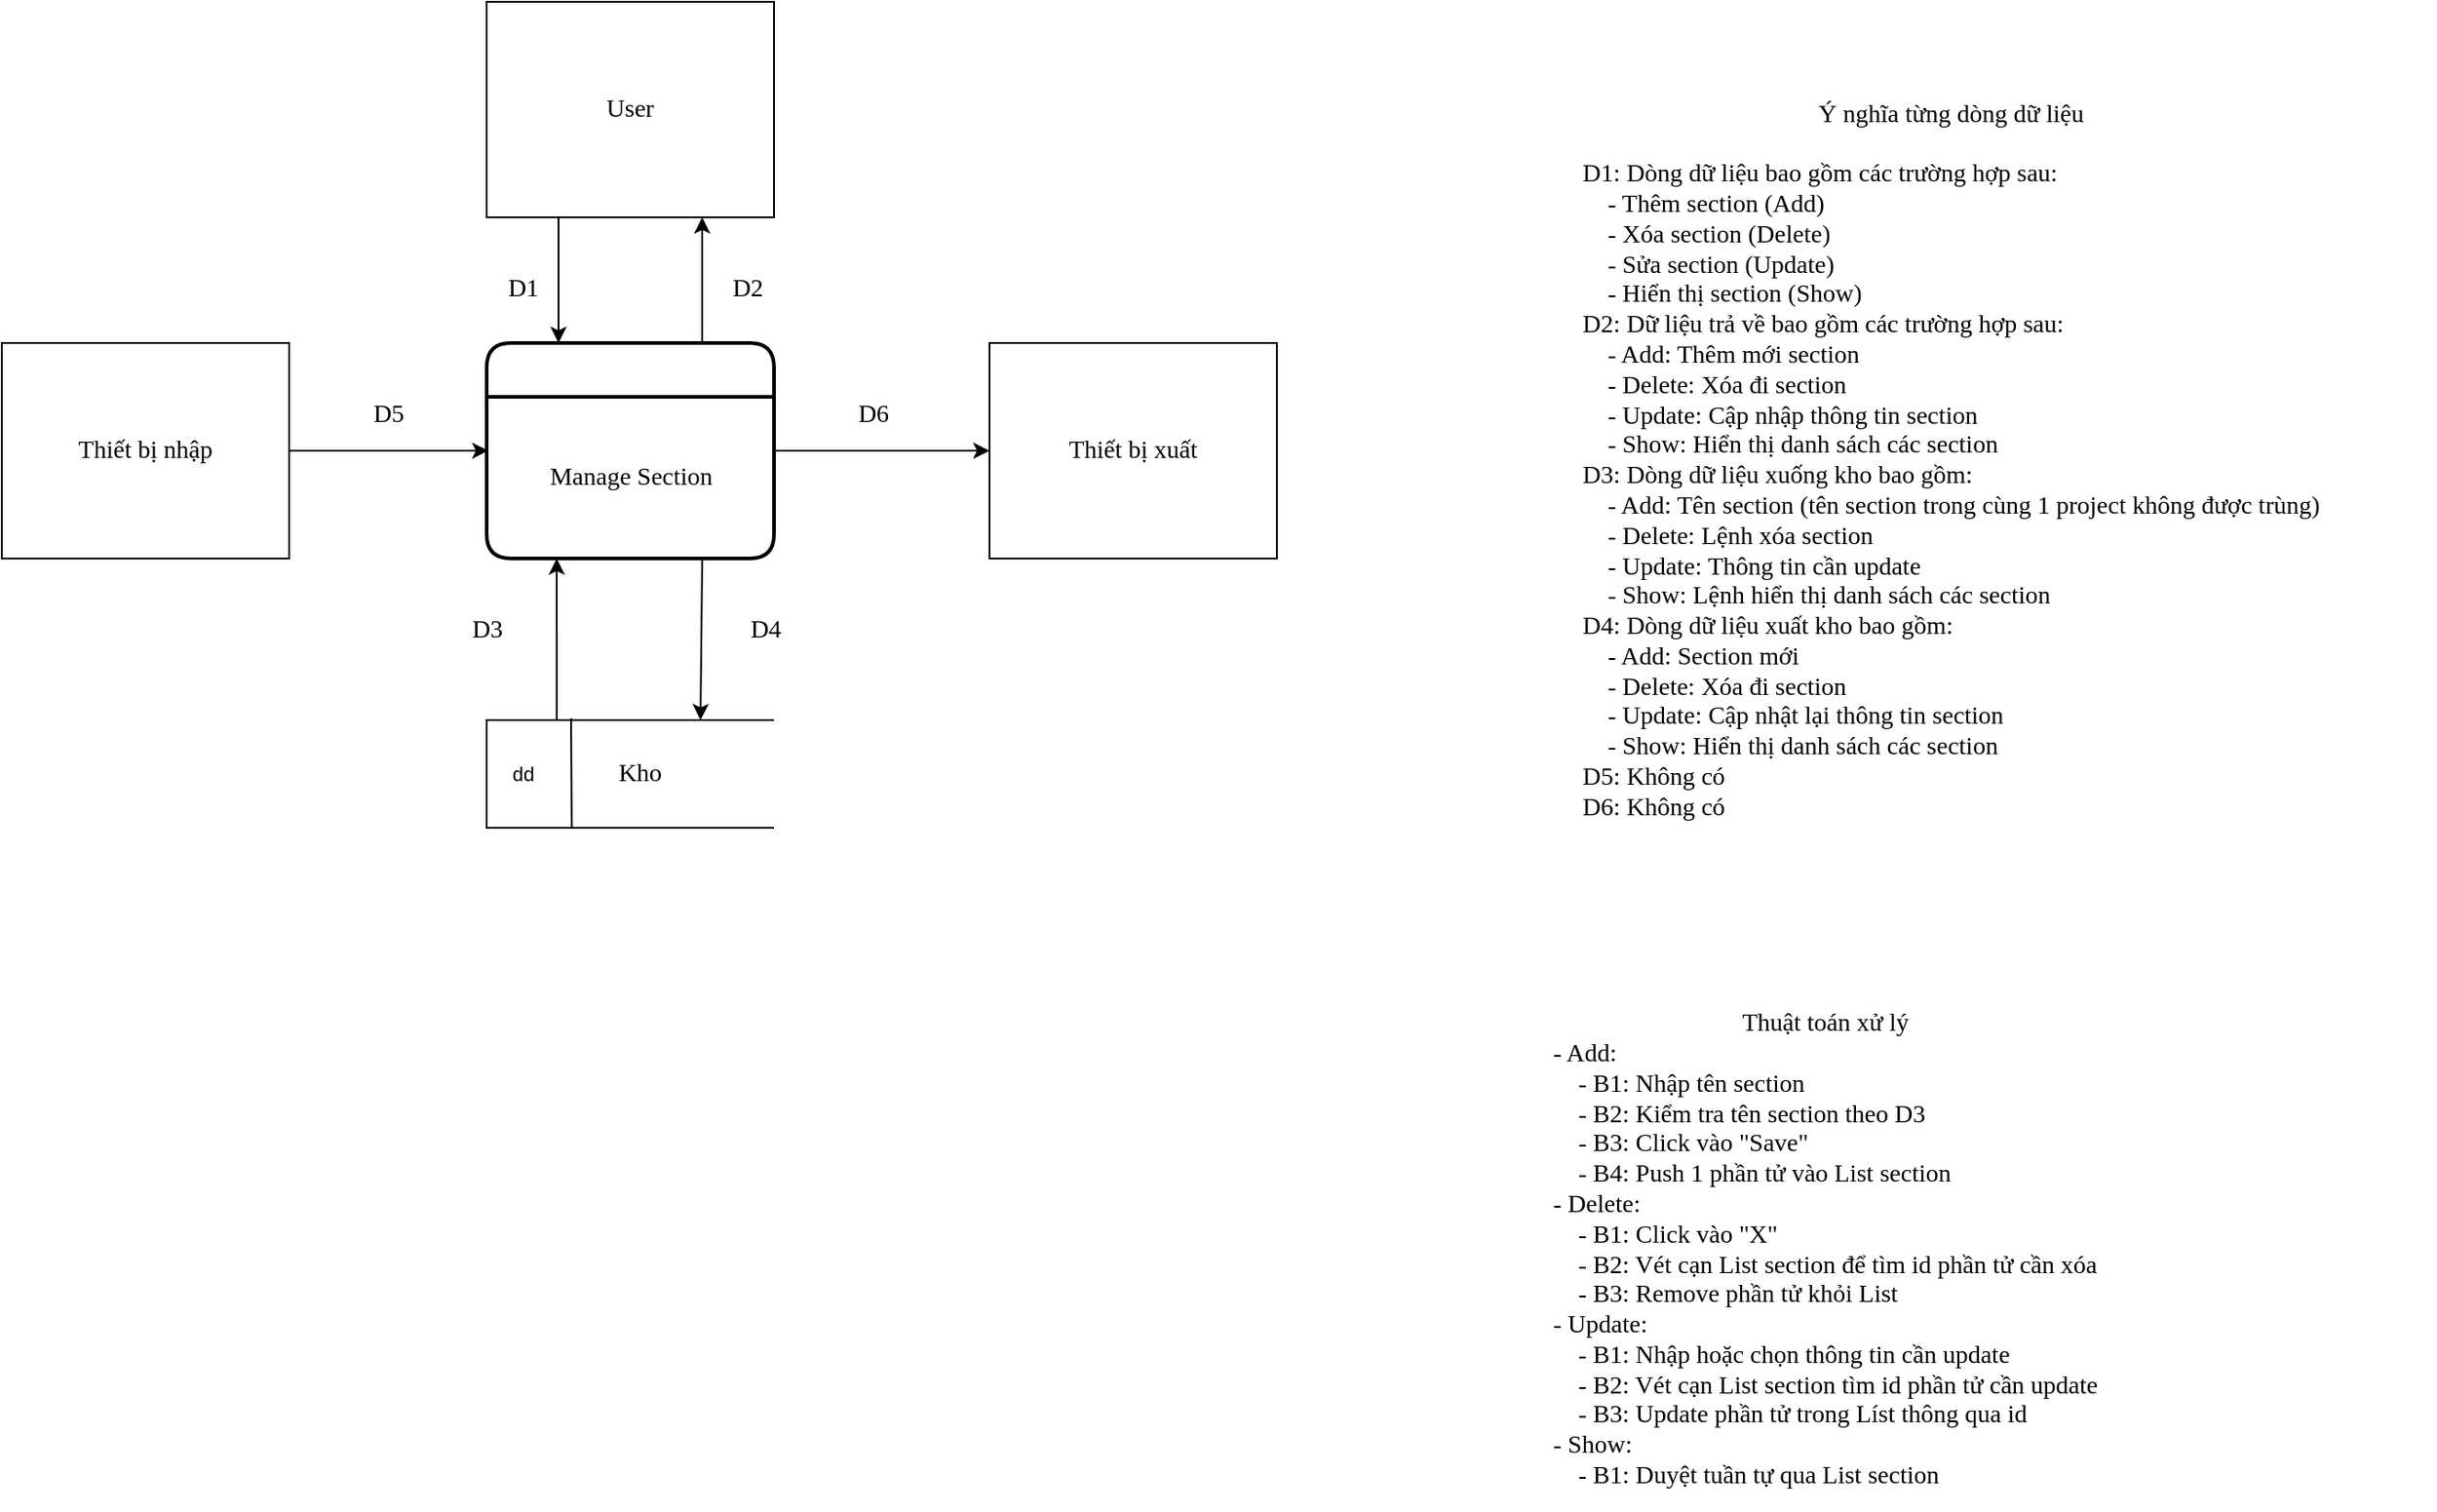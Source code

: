 <mxfile version="13.9.2" type="google"><diagram id="qJateG0RWII4GBXqpmfL" name="Page-1"><mxGraphModel dx="868" dy="1592" grid="1" gridSize="10" guides="1" tooltips="1" connect="1" arrows="1" fold="1" page="1" pageScale="1" pageWidth="850" pageHeight="1100" math="0" shadow="0"><root><mxCell id="0"/><mxCell id="1" parent="0"/><mxCell id="ie2MJHFtehJqOsSAm1um-1" value="" style="swimlane;childLayout=stackLayout;horizontal=1;startSize=30;horizontalStack=0;rounded=1;fontSize=14;fontStyle=0;strokeWidth=2;resizeParent=0;resizeLast=1;shadow=0;dashed=0;align=center;html=1;fontFamily=Verdana;" vertex="1" parent="1"><mxGeometry x="320" y="150" width="160" height="120" as="geometry"/></mxCell><mxCell id="ie2MJHFtehJqOsSAm1um-2" value="&lt;font style=&quot;font-size: 14px&quot; face=&quot;Verdana&quot;&gt;Manage Section&lt;br&gt;&lt;/font&gt;" style="text;html=1;align=center;verticalAlign=middle;resizable=0;points=[];autosize=1;fontFamily=Verdana;" vertex="1" parent="ie2MJHFtehJqOsSAm1um-1"><mxGeometry y="30" width="160" height="90" as="geometry"/></mxCell><mxCell id="ie2MJHFtehJqOsSAm1um-3" value="&lt;font style=&quot;font-size: 14px&quot; face=&quot;Verdana&quot;&gt;User&lt;/font&gt;" style="rounded=0;whiteSpace=wrap;html=1;" vertex="1" parent="1"><mxGeometry x="320" y="-40" width="160" height="120" as="geometry"/></mxCell><mxCell id="ie2MJHFtehJqOsSAm1um-4" value="&lt;font style=&quot;font-size: 14px&quot; face=&quot;Verdana&quot;&gt;Thiết bị xuất&lt;/font&gt;" style="rounded=0;whiteSpace=wrap;html=1;" vertex="1" parent="1"><mxGeometry x="600" y="150" width="160" height="120" as="geometry"/></mxCell><mxCell id="ie2MJHFtehJqOsSAm1um-5" value="&lt;font style=&quot;font-size: 14px&quot; face=&quot;Verdana&quot;&gt;Thiết bị nhập&lt;/font&gt;" style="rounded=0;whiteSpace=wrap;html=1;" vertex="1" parent="1"><mxGeometry x="50" y="150" width="160" height="120" as="geometry"/></mxCell><mxCell id="ie2MJHFtehJqOsSAm1um-6" value="&amp;nbsp; &amp;nbsp; &amp;nbsp; &amp;nbsp; &amp;nbsp; &amp;nbsp; &amp;nbsp; &amp;nbsp; &amp;nbsp; &amp;nbsp; &amp;nbsp; &amp;nbsp; &amp;nbsp; &amp;nbsp;&amp;nbsp;" style="strokeWidth=1;html=1;shape=mxgraph.flowchart.annotation_1;align=left;pointerEvents=1;" vertex="1" parent="1"><mxGeometry x="320" y="360" width="160" height="60" as="geometry"/></mxCell><mxCell id="ie2MJHFtehJqOsSAm1um-7" value="dd" style="endArrow=none;html=1;entryX=0.296;entryY=1.006;entryDx=0;entryDy=0;entryPerimeter=0;" edge="1" parent="1"><mxGeometry x="-0.003" y="-27" width="50" height="50" relative="1" as="geometry"><mxPoint x="367" y="359" as="sourcePoint"/><mxPoint x="367.36" y="420.36" as="targetPoint"/><mxPoint as="offset"/></mxGeometry></mxCell><mxCell id="ie2MJHFtehJqOsSAm1um-8" value="&lt;font style=&quot;font-size: 14px&quot;&gt;Kho&lt;/font&gt;" style="text;html=1;align=center;verticalAlign=middle;resizable=0;points=[];autosize=1;fontFamily=Verdana;" vertex="1" parent="1"><mxGeometry x="385" y="380" width="40" height="20" as="geometry"/></mxCell><mxCell id="ie2MJHFtehJqOsSAm1um-9" value="" style="endArrow=classic;html=1;fontFamily=Verdana;exitX=0.25;exitY=1;exitDx=0;exitDy=0;entryX=0.25;entryY=0;entryDx=0;entryDy=0;" edge="1" parent="1" source="ie2MJHFtehJqOsSAm1um-3" target="ie2MJHFtehJqOsSAm1um-1"><mxGeometry width="50" height="50" relative="1" as="geometry"><mxPoint x="400" y="250" as="sourcePoint"/><mxPoint x="450" y="200" as="targetPoint"/></mxGeometry></mxCell><mxCell id="ie2MJHFtehJqOsSAm1um-10" value="" style="endArrow=classic;html=1;fontFamily=Verdana;exitX=0.75;exitY=0;exitDx=0;exitDy=0;entryX=0.75;entryY=1;entryDx=0;entryDy=0;" edge="1" parent="1" source="ie2MJHFtehJqOsSAm1um-1" target="ie2MJHFtehJqOsSAm1um-3"><mxGeometry width="50" height="50" relative="1" as="geometry"><mxPoint x="370" y="90" as="sourcePoint"/><mxPoint x="370" y="160" as="targetPoint"/></mxGeometry></mxCell><mxCell id="ie2MJHFtehJqOsSAm1um-11" value="" style="endArrow=classic;html=1;fontFamily=Verdana;entryX=0.006;entryY=0.333;entryDx=0;entryDy=0;entryPerimeter=0;exitX=1;exitY=0.5;exitDx=0;exitDy=0;" edge="1" parent="1" source="ie2MJHFtehJqOsSAm1um-5" target="ie2MJHFtehJqOsSAm1um-2"><mxGeometry width="50" height="50" relative="1" as="geometry"><mxPoint x="211" y="181" as="sourcePoint"/><mxPoint x="380" y="170" as="targetPoint"/></mxGeometry></mxCell><mxCell id="ie2MJHFtehJqOsSAm1um-12" value="" style="endArrow=classic;html=1;fontFamily=Verdana;exitX=1;exitY=0.333;exitDx=0;exitDy=0;entryX=0;entryY=0.5;entryDx=0;entryDy=0;exitPerimeter=0;" edge="1" parent="1" source="ie2MJHFtehJqOsSAm1um-2" target="ie2MJHFtehJqOsSAm1um-4"><mxGeometry width="50" height="50" relative="1" as="geometry"><mxPoint x="390" y="110" as="sourcePoint"/><mxPoint x="390" y="180" as="targetPoint"/></mxGeometry></mxCell><mxCell id="ie2MJHFtehJqOsSAm1um-13" value="" style="endArrow=classic;html=1;fontFamily=Verdana;exitX=0.75;exitY=1.011;exitDx=0;exitDy=0;exitPerimeter=0;entryX=0.744;entryY=0;entryDx=0;entryDy=0;entryPerimeter=0;" edge="1" parent="1" source="ie2MJHFtehJqOsSAm1um-2" target="ie2MJHFtehJqOsSAm1um-6"><mxGeometry width="50" height="50" relative="1" as="geometry"><mxPoint x="400" y="120" as="sourcePoint"/><mxPoint x="436" y="358" as="targetPoint"/></mxGeometry></mxCell><mxCell id="ie2MJHFtehJqOsSAm1um-14" value="" style="endArrow=classic;html=1;fontFamily=Verdana;exitX=0.244;exitY=0;exitDx=0;exitDy=0;exitPerimeter=0;" edge="1" parent="1" source="ie2MJHFtehJqOsSAm1um-6"><mxGeometry width="50" height="50" relative="1" as="geometry"><mxPoint x="359" y="355" as="sourcePoint"/><mxPoint x="359" y="270" as="targetPoint"/></mxGeometry></mxCell><mxCell id="ie2MJHFtehJqOsSAm1um-15" value="&lt;div style=&quot;font-size: 14px&quot;&gt;&lt;font style=&quot;font-size: 14px&quot;&gt;D1&lt;/font&gt;&lt;/div&gt;" style="text;html=1;align=center;verticalAlign=middle;resizable=0;points=[];autosize=1;fontFamily=Verdana;" vertex="1" parent="1"><mxGeometry x="320" y="110" width="40" height="20" as="geometry"/></mxCell><mxCell id="ie2MJHFtehJqOsSAm1um-16" value="&lt;div style=&quot;font-size: 14px&quot;&gt;&lt;font style=&quot;font-size: 14px&quot;&gt;D4&lt;/font&gt;&lt;/div&gt;" style="text;html=1;align=center;verticalAlign=middle;resizable=0;points=[];autosize=1;fontFamily=Verdana;" vertex="1" parent="1"><mxGeometry x="455" y="300" width="40" height="20" as="geometry"/></mxCell><mxCell id="ie2MJHFtehJqOsSAm1um-17" value="&lt;div style=&quot;font-size: 14px&quot;&gt;&lt;font style=&quot;font-size: 14px&quot;&gt;D3&lt;/font&gt;&lt;/div&gt;" style="text;html=1;align=center;verticalAlign=middle;resizable=0;points=[];autosize=1;fontFamily=Verdana;" vertex="1" parent="1"><mxGeometry x="300" y="300" width="40" height="20" as="geometry"/></mxCell><mxCell id="ie2MJHFtehJqOsSAm1um-18" value="&lt;div style=&quot;font-size: 14px&quot;&gt;&lt;font style=&quot;font-size: 14px&quot;&gt;D6&lt;/font&gt;&lt;/div&gt;" style="text;html=1;align=center;verticalAlign=middle;resizable=0;points=[];autosize=1;fontFamily=Verdana;" vertex="1" parent="1"><mxGeometry x="515" y="180" width="40" height="20" as="geometry"/></mxCell><mxCell id="ie2MJHFtehJqOsSAm1um-19" value="&lt;div style=&quot;font-size: 14px&quot;&gt;&lt;font style=&quot;font-size: 14px&quot;&gt;D5&lt;/font&gt;&lt;/div&gt;" style="text;html=1;align=center;verticalAlign=middle;resizable=0;points=[];autosize=1;fontFamily=Verdana;" vertex="1" parent="1"><mxGeometry x="245" y="180" width="40" height="20" as="geometry"/></mxCell><mxCell id="ie2MJHFtehJqOsSAm1um-20" value="&lt;div style=&quot;font-size: 14px&quot;&gt;&lt;font style=&quot;font-size: 14px&quot;&gt;D2&lt;/font&gt;&lt;/div&gt;" style="text;html=1;align=center;verticalAlign=middle;resizable=0;points=[];autosize=1;fontFamily=Verdana;" vertex="1" parent="1"><mxGeometry x="445" y="110" width="40" height="20" as="geometry"/></mxCell><mxCell id="ie2MJHFtehJqOsSAm1um-21" value="&lt;div&gt;&lt;font style=&quot;font-size: 14px&quot; face=&quot;Verdana&quot;&gt;Ý nghĩa từng dòng dữ liệu&lt;/font&gt;&lt;/div&gt;&lt;div align=&quot;left&quot;&gt;&lt;font style=&quot;font-size: 14px&quot; face=&quot;Verdana&quot;&gt;&lt;br&gt;&lt;/font&gt;&lt;/div&gt;&lt;div align=&quot;left&quot;&gt;&lt;font style=&quot;font-size: 14px&quot; face=&quot;Verdana&quot;&gt;D1: Dòng dữ liệu bao gồm các trường hợp sau:&lt;/font&gt;&lt;/div&gt;&lt;div align=&quot;left&quot;&gt;&lt;font style=&quot;font-size: 14px&quot; face=&quot;Verdana&quot;&gt;&amp;nbsp;&amp;nbsp;&amp;nbsp; - Thêm section (Add)&lt;br&gt;&lt;/font&gt;&lt;/div&gt;&lt;div align=&quot;left&quot;&gt;&lt;font style=&quot;font-size: 14px&quot; face=&quot;Verdana&quot;&gt;&amp;nbsp;&amp;nbsp;&amp;nbsp; - Xóa section (Delete)&lt;br&gt;&lt;/font&gt;&lt;/div&gt;&lt;div align=&quot;left&quot;&gt;&lt;font style=&quot;font-size: 14px&quot; face=&quot;Verdana&quot;&gt;&amp;nbsp;&amp;nbsp;&amp;nbsp; - Sửa section (Update)&lt;/font&gt;&lt;/div&gt;&lt;div align=&quot;left&quot;&gt;&lt;font style=&quot;font-size: 14px&quot; face=&quot;Verdana&quot;&gt;&amp;nbsp;&amp;nbsp;&amp;nbsp; - Hiển thị section (Show)&lt;br&gt;&lt;/font&gt;&lt;/div&gt;&lt;div align=&quot;left&quot;&gt;&lt;font style=&quot;font-size: 14px&quot; face=&quot;Verdana&quot;&gt;D2: Dữ liệu trả về bao gồm các trường hợp sau:&lt;/font&gt;&lt;/div&gt;&lt;div align=&quot;left&quot;&gt;&lt;font style=&quot;font-size: 14px&quot; face=&quot;Verdana&quot;&gt;&amp;nbsp;&amp;nbsp;&amp;nbsp; - Add: Thêm mới section&lt;br&gt;&lt;/font&gt;&lt;/div&gt;&lt;div align=&quot;left&quot;&gt;&lt;font style=&quot;font-size: 14px&quot; face=&quot;Verdana&quot;&gt;&amp;nbsp;&amp;nbsp;&amp;nbsp; - Delete: Xóa đi section&lt;br&gt;&lt;/font&gt;&lt;/div&gt;&lt;div align=&quot;left&quot;&gt;&lt;font style=&quot;font-size: 14px&quot; face=&quot;Verdana&quot;&gt;&amp;nbsp;&amp;nbsp;&amp;nbsp; - Update: Cập nhập thông tin section&lt;br&gt;&lt;/font&gt;&lt;/div&gt;&lt;div align=&quot;left&quot;&gt;&lt;font style=&quot;font-size: 14px&quot; face=&quot;Verdana&quot;&gt;&amp;nbsp;&amp;nbsp;&amp;nbsp; - Show: Hiển thị danh sách các section&lt;br&gt;&lt;/font&gt;&lt;/div&gt;&lt;div align=&quot;left&quot;&gt;&lt;font style=&quot;font-size: 14px&quot; face=&quot;Verdana&quot;&gt;D3: Dòng dữ liệu xuống kho bao gồm:&lt;/font&gt;&lt;/div&gt;&lt;div align=&quot;left&quot;&gt;&lt;font style=&quot;font-size: 14px&quot; face=&quot;Verdana&quot;&gt;&amp;nbsp;&amp;nbsp;&amp;nbsp; - Add: Tên section (tên section trong cùng 1 project không được trùng)&lt;br&gt;&lt;/font&gt;&lt;/div&gt;&lt;div align=&quot;left&quot;&gt;&lt;font style=&quot;font-size: 14px&quot; face=&quot;Verdana&quot;&gt;&amp;nbsp;&amp;nbsp;&amp;nbsp; - Delete: Lệnh xóa section&lt;br&gt;&lt;/font&gt;&lt;/div&gt;&lt;div align=&quot;left&quot;&gt;&lt;font style=&quot;font-size: 14px&quot; face=&quot;Verdana&quot;&gt;&amp;nbsp;&amp;nbsp;&amp;nbsp; - Update: Thông tin cần update&lt;/font&gt;&lt;/div&gt;&lt;div align=&quot;left&quot;&gt;&lt;font style=&quot;font-size: 14px&quot; face=&quot;Verdana&quot;&gt;&amp;nbsp;&amp;nbsp;&amp;nbsp; - Show: Lệnh hiển thị danh sách các section&lt;br&gt;&lt;/font&gt;&lt;/div&gt;&lt;div align=&quot;left&quot;&gt;&lt;font style=&quot;font-size: 14px&quot; face=&quot;Verdana&quot;&gt;D4: Dòng dữ liệu xuất kho bao gồm:&lt;/font&gt;&lt;/div&gt;&lt;div align=&quot;left&quot;&gt;&lt;font style=&quot;font-size: 14px&quot; face=&quot;Verdana&quot;&gt;&amp;nbsp;&amp;nbsp;&amp;nbsp; - Add: Section mới&lt;br&gt;&lt;/font&gt;&lt;/div&gt;&lt;div align=&quot;left&quot;&gt;&lt;font style=&quot;font-size: 14px&quot; face=&quot;Verdana&quot;&gt;&amp;nbsp;&amp;nbsp;&amp;nbsp; - Delete: Xóa đi section&lt;br&gt;&lt;/font&gt;&lt;/div&gt;&lt;div align=&quot;left&quot;&gt;&lt;font style=&quot;font-size: 14px&quot; face=&quot;Verdana&quot;&gt;&amp;nbsp;&amp;nbsp;&amp;nbsp; - Update: Cập nhật lại thông tin section&lt;br&gt;&lt;/font&gt;&lt;/div&gt;&lt;div align=&quot;left&quot;&gt;&lt;font style=&quot;font-size: 14px&quot; face=&quot;Verdana&quot;&gt;&amp;nbsp;&amp;nbsp;&amp;nbsp; - Show: Hiển thị danh sách các section&lt;br&gt;&lt;/font&gt;&lt;/div&gt;&lt;div align=&quot;left&quot;&gt;&lt;font style=&quot;font-size: 14px&quot; face=&quot;Verdana&quot;&gt;D5: Không có&lt;/font&gt;&lt;/div&gt;&lt;div align=&quot;left&quot;&gt;&lt;font style=&quot;font-size: 14px&quot; face=&quot;Verdana&quot;&gt;D6: Không có&lt;br&gt;&lt;/font&gt;&lt;/div&gt;&lt;div&gt;&lt;br&gt;&lt;/div&gt;&lt;div align=&quot;left&quot;&gt;&lt;br&gt;&lt;/div&gt;" style="text;html=1;align=center;verticalAlign=middle;resizable=0;points=[];autosize=1;" vertex="1" parent="1"><mxGeometry x="865" y="5" width="540" height="450" as="geometry"/></mxCell><mxCell id="ie2MJHFtehJqOsSAm1um-22" value="&lt;div&gt;&lt;font style=&quot;font-size: 14px&quot; face=&quot;Verdana&quot;&gt;Thuật toán xử lý&lt;/font&gt;&lt;/div&gt;&lt;div align=&quot;left&quot;&gt;&lt;font style=&quot;font-size: 14px&quot; face=&quot;Verdana&quot;&gt;- Add:&lt;/font&gt;&lt;/div&gt;&lt;div align=&quot;left&quot;&gt;&lt;font style=&quot;font-size: 14px&quot; face=&quot;Verdana&quot;&gt;&amp;nbsp;&amp;nbsp;&amp;nbsp; - B1: Nhập tên section&lt;br&gt;&lt;/font&gt;&lt;/div&gt;&lt;div align=&quot;left&quot;&gt;&lt;font style=&quot;font-size: 14px&quot; face=&quot;Verdana&quot;&gt;&amp;nbsp;&amp;nbsp;&amp;nbsp; - B2: Kiểm tra tên section theo D3&lt;br&gt;&lt;/font&gt;&lt;/div&gt;&lt;div align=&quot;left&quot;&gt;&lt;font style=&quot;font-size: 14px&quot; face=&quot;Verdana&quot;&gt;&amp;nbsp;&amp;nbsp;&amp;nbsp; - B3: Click vào &quot;Save&quot;&lt;br&gt;&lt;/font&gt;&lt;/div&gt;&lt;div align=&quot;left&quot;&gt;&lt;font style=&quot;font-size: 14px&quot; face=&quot;Verdana&quot;&gt;&amp;nbsp;&amp;nbsp;&amp;nbsp; - B4: Push 1 phần tử vào List section&lt;br&gt;&lt;/font&gt;&lt;/div&gt;&lt;div align=&quot;left&quot;&gt;&lt;font style=&quot;font-size: 14px&quot; face=&quot;Verdana&quot;&gt;- Delete:&lt;/font&gt;&lt;/div&gt;&lt;div align=&quot;left&quot;&gt;&lt;font style=&quot;font-size: 14px&quot; face=&quot;Verdana&quot;&gt;&amp;nbsp;&amp;nbsp;&amp;nbsp; - B1: Click vào &quot;X&quot;&lt;br&gt;&lt;/font&gt;&lt;/div&gt;&lt;div align=&quot;left&quot;&gt;&lt;font style=&quot;font-size: 14px&quot; face=&quot;Verdana&quot;&gt;&amp;nbsp;&amp;nbsp;&amp;nbsp; - B2: Vét cạn List section để tìm id phần tử cần xóa&lt;/font&gt;&lt;/div&gt;&lt;div align=&quot;left&quot;&gt;&lt;font style=&quot;font-size: 14px&quot; face=&quot;Verdana&quot;&gt;&amp;nbsp;&amp;nbsp;&amp;nbsp; - B3: Remove phần tử khỏi List&lt;/font&gt;&lt;/div&gt;&lt;div align=&quot;left&quot;&gt;&lt;font style=&quot;font-size: 14px&quot; face=&quot;Verdana&quot;&gt;- Update:&lt;/font&gt;&lt;/div&gt;&lt;div align=&quot;left&quot;&gt;&lt;font style=&quot;font-size: 14px&quot; face=&quot;Verdana&quot;&gt;&amp;nbsp;&amp;nbsp;&amp;nbsp; - B1: Nhập hoặc chọn thông tin cần update&lt;br&gt;&lt;/font&gt;&lt;/div&gt;&lt;div align=&quot;left&quot;&gt;&lt;font style=&quot;font-size: 14px&quot; face=&quot;Verdana&quot;&gt;&amp;nbsp;&amp;nbsp;&amp;nbsp; - B2: Vét cạn List section tìm id phần tử cần update&lt;/font&gt;&lt;/div&gt;&lt;div align=&quot;left&quot;&gt;&lt;font style=&quot;font-size: 14px&quot; face=&quot;Verdana&quot;&gt;&amp;nbsp;&amp;nbsp;&amp;nbsp; - B3: Update phần tử trong Líst thông qua id&lt;br&gt;&lt;/font&gt;&lt;/div&gt;&lt;div align=&quot;left&quot;&gt;&lt;font style=&quot;font-size: 14px&quot; face=&quot;Verdana&quot;&gt;- Show:&lt;/font&gt;&lt;/div&gt;&lt;div align=&quot;left&quot;&gt;&lt;font style=&quot;font-size: 14px&quot; face=&quot;Verdana&quot;&gt;&amp;nbsp;&amp;nbsp;&amp;nbsp; - B1: Duyệt tuần tự qua List section&lt;br&gt;&lt;/font&gt;&lt;/div&gt;" style="text;html=1;align=center;verticalAlign=middle;resizable=0;points=[];autosize=1;" vertex="1" parent="1"><mxGeometry x="865" y="510" width="400" height="290" as="geometry"/></mxCell></root></mxGraphModel></diagram></mxfile>